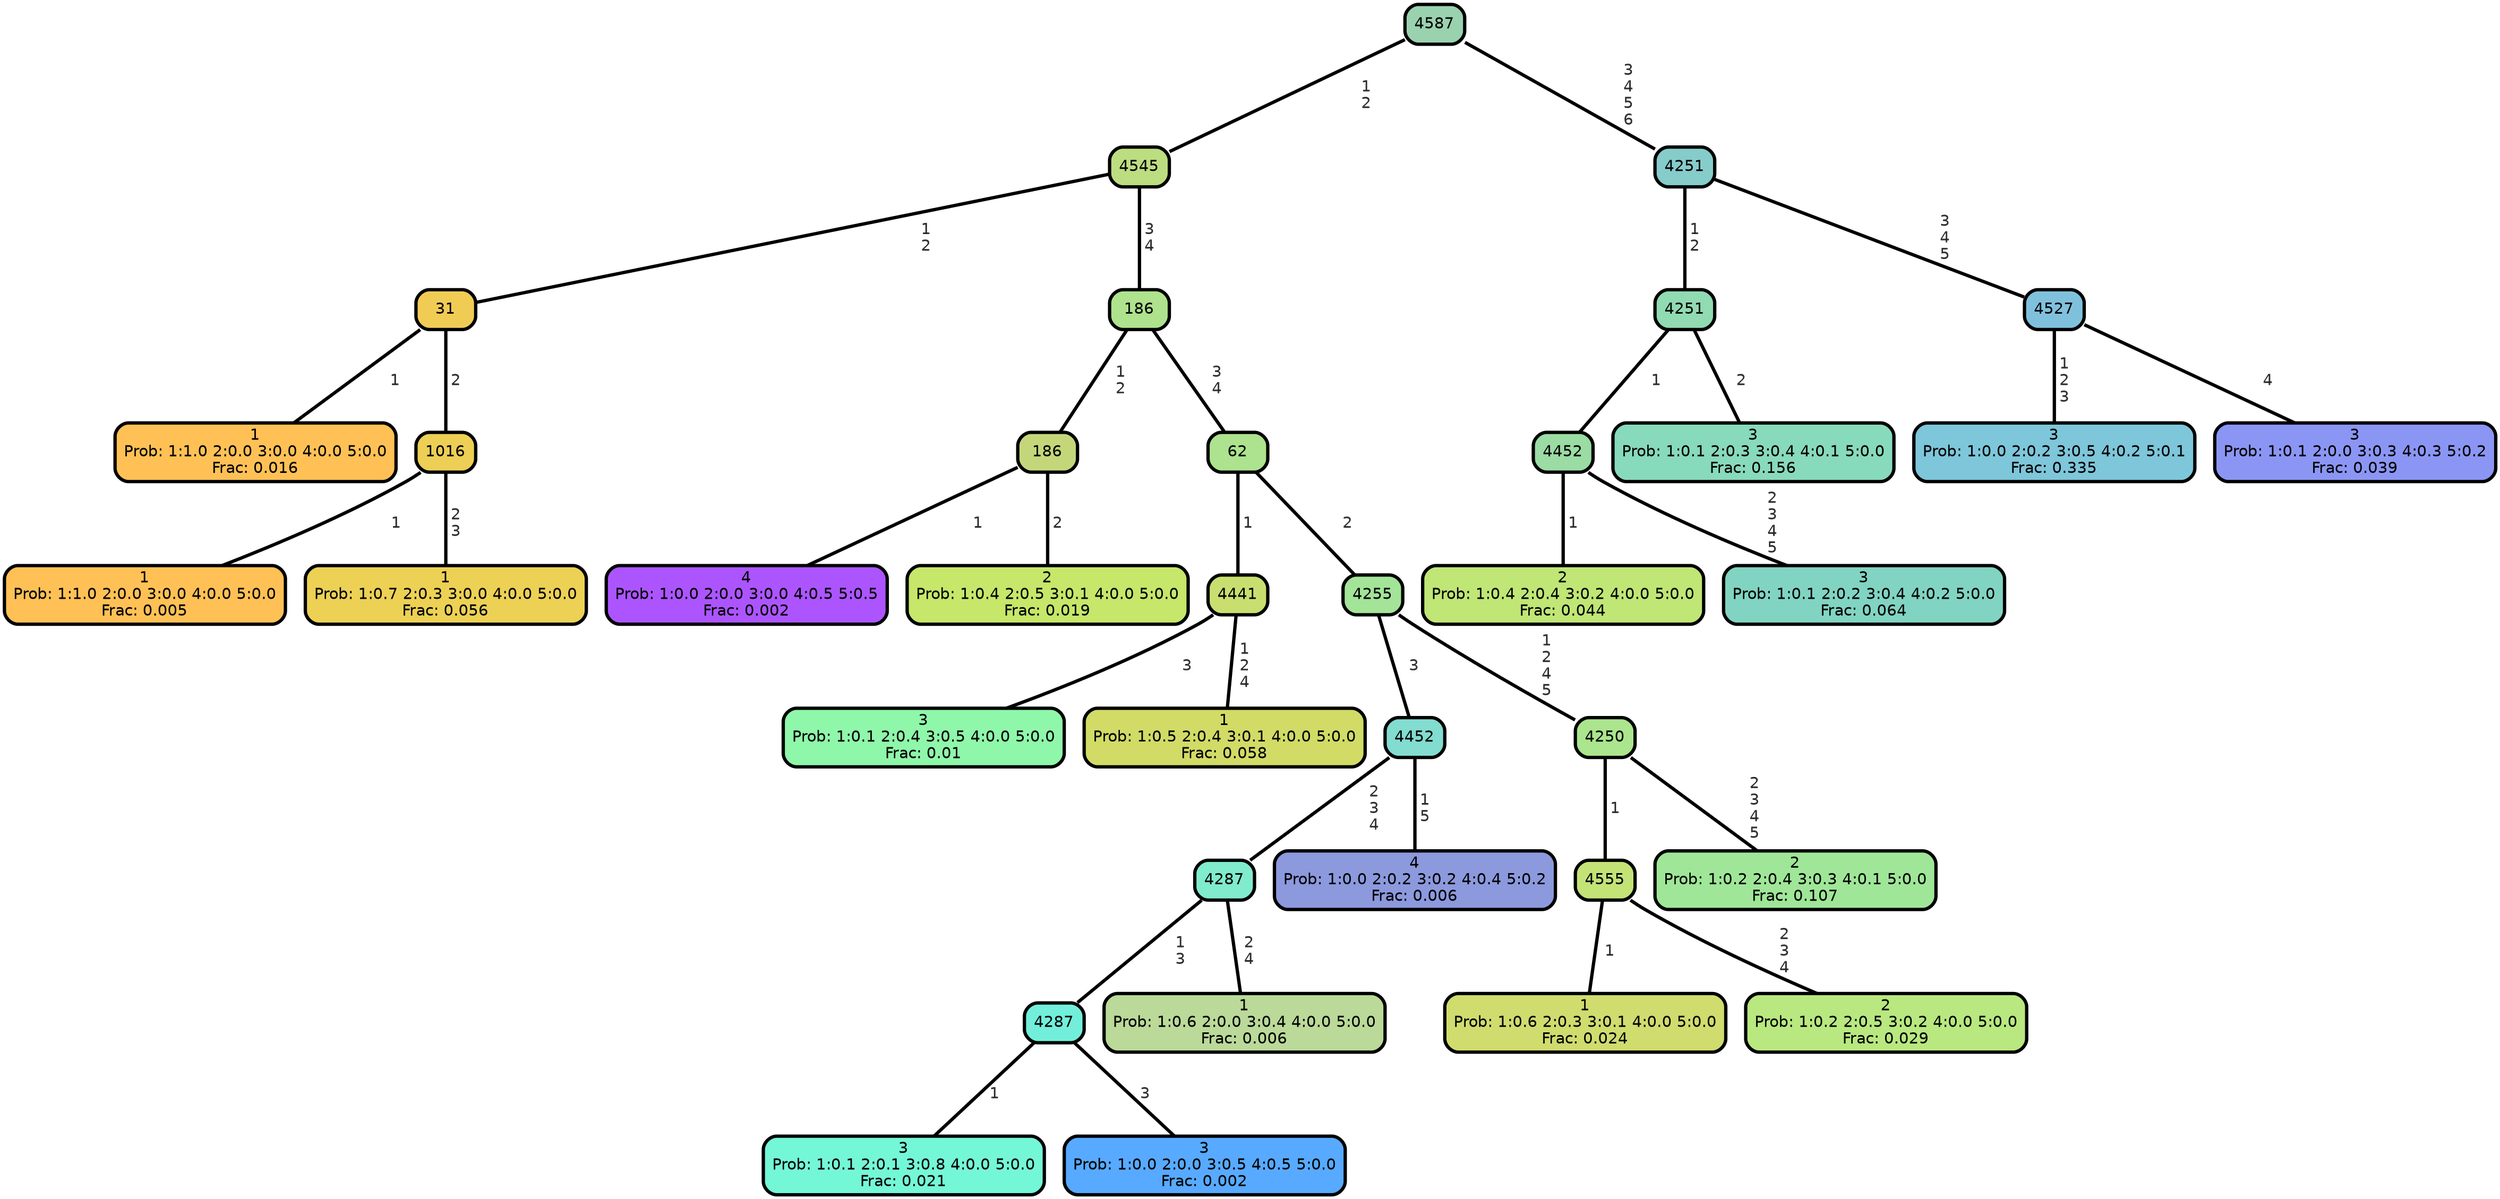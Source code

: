graph Tree {
node [shape=box, style="filled, rounded",color="black",penwidth="3",fontcolor="black",                 fontname=helvetica] ;
graph [ranksep="0 equally", splines=straight,                 bgcolor=transparent, dpi=200] ;
edge [fontname=helvetica, fontweight=bold,fontcolor=grey14,color=black] ;
0 [label="1
Prob: 1:1.0 2:0.0 3:0.0 4:0.0 5:0.0
Frac: 0.016", fillcolor="#ffc155"] ;
1 [label="31", fillcolor="#f1cc55"] ;
2 [label="1
Prob: 1:1.0 2:0.0 3:0.0 4:0.0 5:0.0
Frac: 0.005", fillcolor="#ffc155"] ;
3 [label="1016", fillcolor="#edcf55"] ;
4 [label="1
Prob: 1:0.7 2:0.3 3:0.0 4:0.0 5:0.0
Frac: 0.056", fillcolor="#ecd155"] ;
5 [label="4545", fillcolor="#bddd81"] ;
6 [label="4
Prob: 1:0.0 2:0.0 3:0.0 4:0.5 5:0.5
Frac: 0.002", fillcolor="#ac55ff"] ;
7 [label="186", fillcolor="#c3d77a"] ;
8 [label="2
Prob: 1:0.4 2:0.5 3:0.1 4:0.0 5:0.0
Frac: 0.019", fillcolor="#c6e76a"] ;
9 [label="186", fillcolor="#aee28d"] ;
10 [label="3
Prob: 1:0.1 2:0.4 3:0.5 4:0.0 5:0.0
Frac: 0.01", fillcolor="#8ff7aa"] ;
11 [label="4441", fillcolor="#c8df70"] ;
12 [label="1
Prob: 1:0.5 2:0.4 3:0.1 4:0.0 5:0.0
Frac: 0.058", fillcolor="#d1db66"] ;
13 [label="62", fillcolor="#ade28e"] ;
14 [label="3
Prob: 1:0.1 2:0.1 3:0.8 4:0.0 5:0.0
Frac: 0.021", fillcolor="#74f7d7"] ;
15 [label="4287", fillcolor="#71efdb"] ;
16 [label="3
Prob: 1:0.0 2:0.0 3:0.5 4:0.5 5:0.0
Frac: 0.002", fillcolor="#57aaff"] ;
17 [label="4287", fillcolor="#80ebcd"] ;
18 [label="1
Prob: 1:0.6 2:0.0 3:0.4 4:0.0 5:0.0
Frac: 0.006", fillcolor="#bbd999"] ;
19 [label="4452", fillcolor="#82dcd0"] ;
20 [label="4
Prob: 1:0.0 2:0.2 3:0.2 4:0.4 5:0.2
Frac: 0.006", fillcolor="#8c99dd"] ;
21 [label="4255", fillcolor="#a3e499"] ;
22 [label="1
Prob: 1:0.6 2:0.3 3:0.1 4:0.0 5:0.0
Frac: 0.024", fillcolor="#d0dc6e"] ;
23 [label="4555", fillcolor="#c3e377"] ;
24 [label="2
Prob: 1:0.2 2:0.5 3:0.2 4:0.0 5:0.0
Frac: 0.029", fillcolor="#b8e87f"] ;
25 [label="4250", fillcolor="#abe58d"] ;
26 [label="2
Prob: 1:0.2 2:0.4 3:0.3 4:0.1 5:0.0
Frac: 0.107", fillcolor="#9fe698"] ;
27 [label="4587", fillcolor="#9ad2b0"] ;
28 [label="2
Prob: 1:0.4 2:0.4 3:0.2 4:0.0 5:0.0
Frac: 0.044", fillcolor="#c0e676"] ;
29 [label="4452", fillcolor="#9adca3"] ;
30 [label="3
Prob: 1:0.1 2:0.2 3:0.4 4:0.2 5:0.0
Frac: 0.064", fillcolor="#81d4c2"] ;
31 [label="4251", fillcolor="#90dbb2"] ;
32 [label="3
Prob: 1:0.1 2:0.3 3:0.4 4:0.1 5:0.0
Frac: 0.156", fillcolor="#88dabc"] ;
33 [label="4251", fillcolor="#86cccb"] ;
34 [label="3
Prob: 1:0.0 2:0.2 3:0.5 4:0.2 5:0.1
Frac: 0.335", fillcolor="#7ec6da"] ;
35 [label="4527", fillcolor="#7fc1dd"] ;
36 [label="3
Prob: 1:0.1 2:0.0 3:0.3 4:0.3 5:0.2
Frac: 0.039", fillcolor="#8b96f4"] ;
1 -- 0 [label=" 1",penwidth=3] ;
1 -- 3 [label=" 2",penwidth=3] ;
3 -- 2 [label=" 1",penwidth=3] ;
3 -- 4 [label=" 2\n 3",penwidth=3] ;
5 -- 1 [label=" 1\n 2",penwidth=3] ;
5 -- 9 [label=" 3\n 4",penwidth=3] ;
7 -- 6 [label=" 1",penwidth=3] ;
7 -- 8 [label=" 2",penwidth=3] ;
9 -- 7 [label=" 1\n 2",penwidth=3] ;
9 -- 13 [label=" 3\n 4",penwidth=3] ;
11 -- 10 [label=" 3",penwidth=3] ;
11 -- 12 [label=" 1\n 2\n 4",penwidth=3] ;
13 -- 11 [label=" 1",penwidth=3] ;
13 -- 21 [label=" 2",penwidth=3] ;
15 -- 14 [label=" 1",penwidth=3] ;
15 -- 16 [label=" 3",penwidth=3] ;
17 -- 15 [label=" 1\n 3",penwidth=3] ;
17 -- 18 [label=" 2\n 4",penwidth=3] ;
19 -- 17 [label=" 2\n 3\n 4",penwidth=3] ;
19 -- 20 [label=" 1\n 5",penwidth=3] ;
21 -- 19 [label=" 3",penwidth=3] ;
21 -- 25 [label=" 1\n 2\n 4\n 5",penwidth=3] ;
23 -- 22 [label=" 1",penwidth=3] ;
23 -- 24 [label=" 2\n 3\n 4",penwidth=3] ;
25 -- 23 [label=" 1",penwidth=3] ;
25 -- 26 [label=" 2\n 3\n 4\n 5",penwidth=3] ;
27 -- 5 [label=" 1\n 2",penwidth=3] ;
27 -- 33 [label=" 3\n 4\n 5\n 6",penwidth=3] ;
29 -- 28 [label=" 1",penwidth=3] ;
29 -- 30 [label=" 2\n 3\n 4\n 5",penwidth=3] ;
31 -- 29 [label=" 1",penwidth=3] ;
31 -- 32 [label=" 2",penwidth=3] ;
33 -- 31 [label=" 1\n 2",penwidth=3] ;
33 -- 35 [label=" 3\n 4\n 5",penwidth=3] ;
35 -- 34 [label=" 1\n 2\n 3",penwidth=3] ;
35 -- 36 [label=" 4",penwidth=3] ;
{rank = same;}}